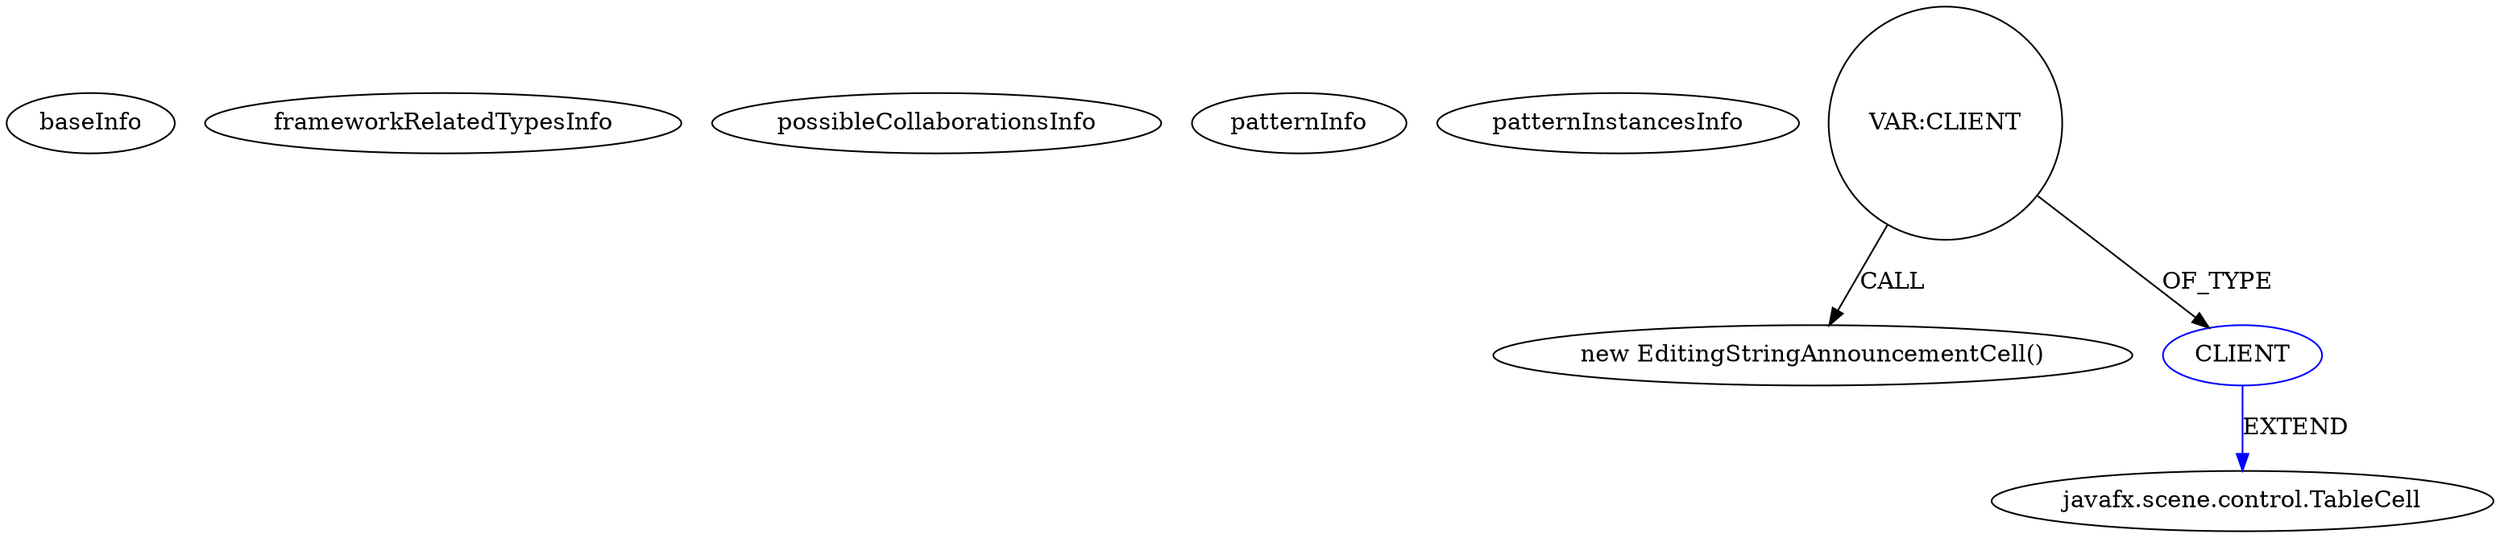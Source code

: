 digraph {
baseInfo[graphId=4538,category="pattern",isAnonymous=false,possibleRelation=false]
frameworkRelatedTypesInfo[]
possibleCollaborationsInfo[]
patternInfo[frequency=2.0,patternRootClient=null]
patternInstancesInfo[0="hock323-eventManager~/hock323-eventManager/EventManager-master/src/eventManager/controller/pokerTournament/AnnouncementsController.java~AnnouncementsController~2965",1="hock323-eventManager~/hock323-eventManager/EventManager-master/src/eventManager/controller/pokerTournament/AnnouncementsController.java~void chargeAnnouncementStruct()~2970"]
199[label="new EditingStringAnnouncementCell()",vertexType="CONSTRUCTOR_CALL",isFrameworkType=false]
200[label="VAR:CLIENT",vertexType="VARIABLE_EXPRESION",isFrameworkType=false,shape=circle]
201[label="CLIENT",vertexType="REFERENCE_CLIENT_CLASS_DECLARATION",isFrameworkType=false,color=blue]
194[label="javafx.scene.control.TableCell",vertexType="FRAMEWORK_CLASS_TYPE",isFrameworkType=false]
200->201[label="OF_TYPE"]
201->194[label="EXTEND",color=blue]
200->199[label="CALL"]
}
